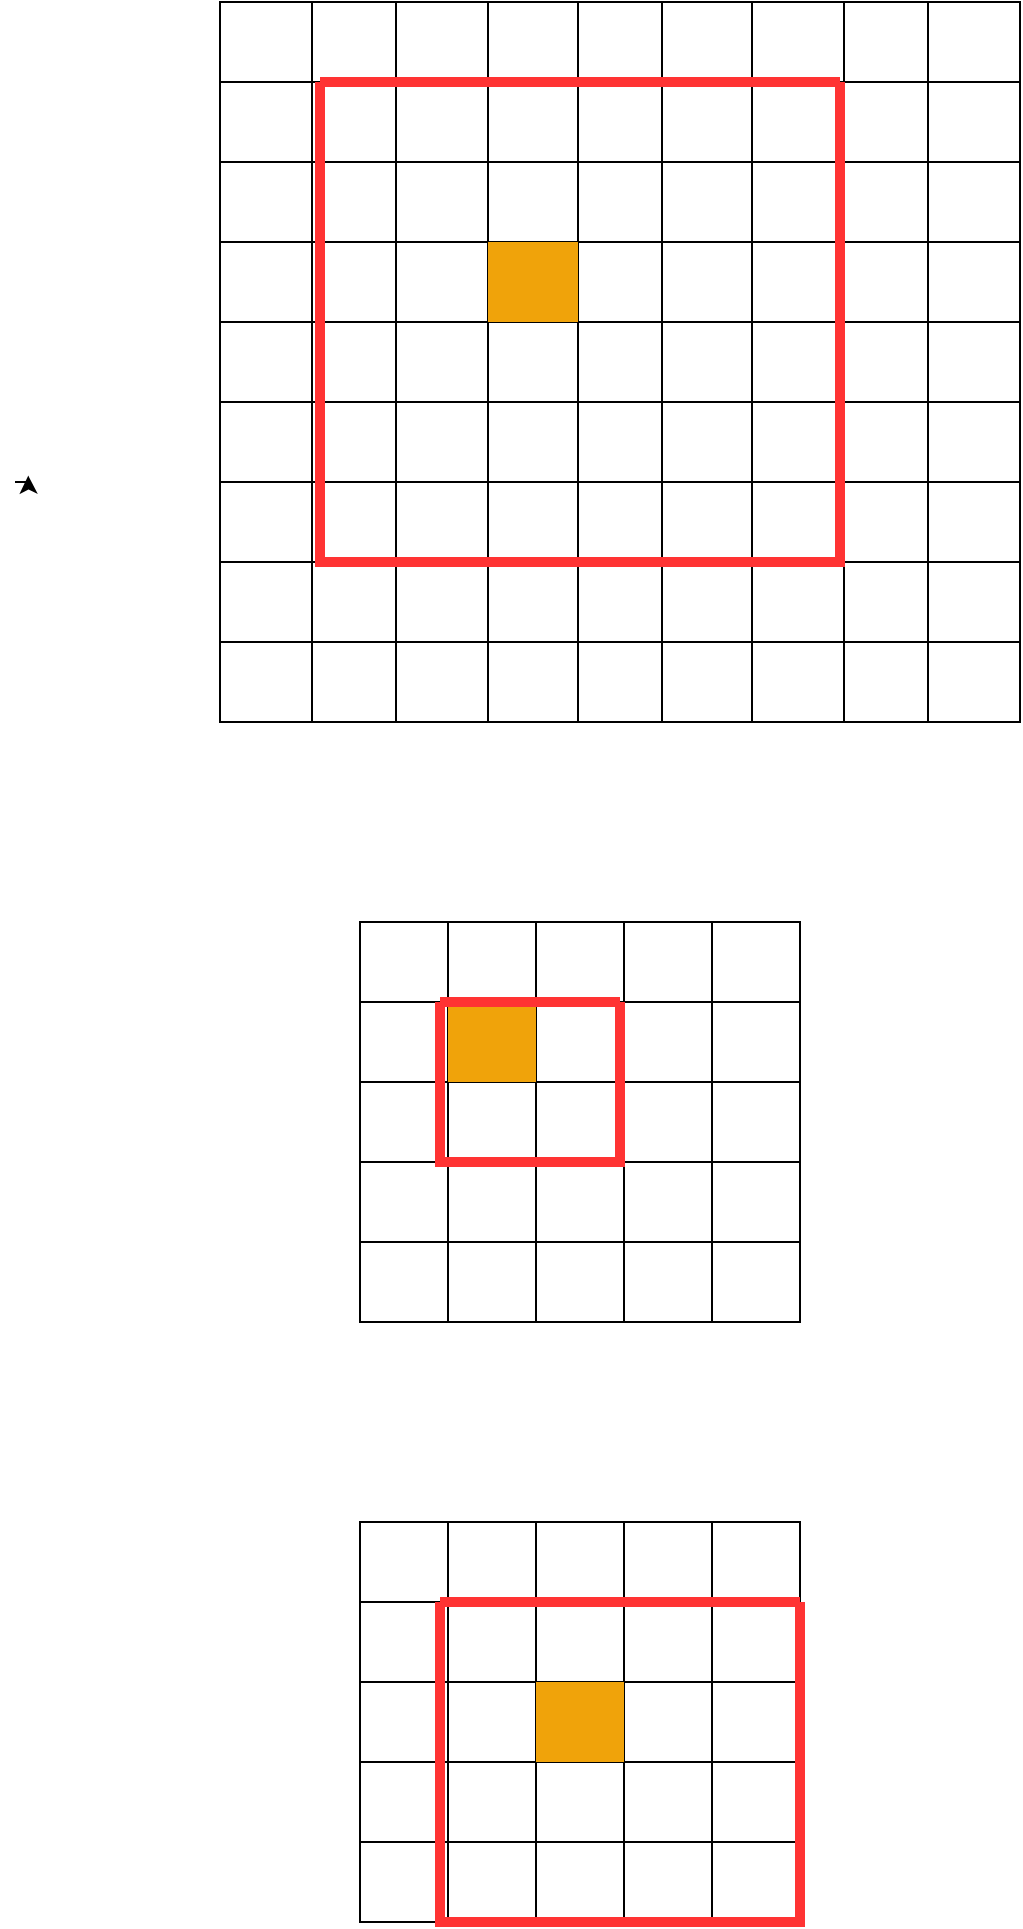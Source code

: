 <mxfile version="14.8.5" type="github">
  <diagram id="qVj__1jxc_U7gUrbAWG0" name="第 1 页">
    <mxGraphModel dx="2062" dy="1160" grid="1" gridSize="10" guides="1" tooltips="1" connect="1" arrows="1" fold="1" page="1" pageScale="1" pageWidth="827" pageHeight="1169" math="0" shadow="0">
      <root>
        <mxCell id="0" />
        <mxCell id="1" parent="0" />
        <mxCell id="ZMaBbFyFWC1W5k3W71gB-207" style="edgeStyle=orthogonalEdgeStyle;rounded=0;orthogonalLoop=1;jettySize=auto;html=1;exitX=0.75;exitY=0;exitDx=0;exitDy=0;entryX=0.883;entryY=-0.08;entryDx=0;entryDy=0;entryPerimeter=0;" edge="1" parent="1">
          <mxGeometry relative="1" as="geometry">
            <mxPoint x="87.5" y="300" as="sourcePoint" />
            <mxPoint x="94.15" y="296.8" as="targetPoint" />
          </mxGeometry>
        </mxCell>
        <mxCell id="ZMaBbFyFWC1W5k3W71gB-268" value="" style="shape=table;startSize=0;container=1;collapsible=0;childLayout=tableLayout;" vertex="1" parent="1">
          <mxGeometry x="260" y="520" width="220" height="200" as="geometry" />
        </mxCell>
        <mxCell id="ZMaBbFyFWC1W5k3W71gB-269" value="" style="shape=partialRectangle;collapsible=0;dropTarget=0;pointerEvents=0;fillColor=none;top=0;left=0;bottom=0;right=0;points=[[0,0.5],[1,0.5]];portConstraint=eastwest;" vertex="1" parent="ZMaBbFyFWC1W5k3W71gB-268">
          <mxGeometry width="220" height="40" as="geometry" />
        </mxCell>
        <mxCell id="ZMaBbFyFWC1W5k3W71gB-270" value="" style="shape=partialRectangle;html=1;whiteSpace=wrap;connectable=0;overflow=hidden;fillColor=none;top=0;left=0;bottom=0;right=0;" vertex="1" parent="ZMaBbFyFWC1W5k3W71gB-269">
          <mxGeometry width="44" height="40" as="geometry" />
        </mxCell>
        <mxCell id="ZMaBbFyFWC1W5k3W71gB-271" value="" style="shape=partialRectangle;html=1;whiteSpace=wrap;connectable=0;overflow=hidden;fillColor=none;top=0;left=0;bottom=0;right=0;" vertex="1" parent="ZMaBbFyFWC1W5k3W71gB-269">
          <mxGeometry x="44" width="44" height="40" as="geometry" />
        </mxCell>
        <mxCell id="ZMaBbFyFWC1W5k3W71gB-272" value="" style="shape=partialRectangle;html=1;whiteSpace=wrap;connectable=0;overflow=hidden;fillColor=none;top=0;left=0;bottom=0;right=0;" vertex="1" parent="ZMaBbFyFWC1W5k3W71gB-269">
          <mxGeometry x="88" width="44" height="40" as="geometry" />
        </mxCell>
        <mxCell id="ZMaBbFyFWC1W5k3W71gB-273" value="" style="shape=partialRectangle;html=1;whiteSpace=wrap;connectable=0;overflow=hidden;fillColor=none;top=0;left=0;bottom=0;right=0;" vertex="1" parent="ZMaBbFyFWC1W5k3W71gB-269">
          <mxGeometry x="132" width="44" height="40" as="geometry" />
        </mxCell>
        <mxCell id="ZMaBbFyFWC1W5k3W71gB-274" value="" style="shape=partialRectangle;html=1;whiteSpace=wrap;connectable=0;overflow=hidden;fillColor=none;top=0;left=0;bottom=0;right=0;" vertex="1" parent="ZMaBbFyFWC1W5k3W71gB-269">
          <mxGeometry x="176" width="44" height="40" as="geometry" />
        </mxCell>
        <mxCell id="ZMaBbFyFWC1W5k3W71gB-275" value="" style="shape=partialRectangle;collapsible=0;dropTarget=0;pointerEvents=0;fillColor=none;top=0;left=0;bottom=0;right=0;points=[[0,0.5],[1,0.5]];portConstraint=eastwest;" vertex="1" parent="ZMaBbFyFWC1W5k3W71gB-268">
          <mxGeometry y="40" width="220" height="40" as="geometry" />
        </mxCell>
        <mxCell id="ZMaBbFyFWC1W5k3W71gB-276" value="" style="shape=partialRectangle;html=1;whiteSpace=wrap;connectable=0;overflow=hidden;fillColor=none;top=0;left=0;bottom=0;right=0;" vertex="1" parent="ZMaBbFyFWC1W5k3W71gB-275">
          <mxGeometry width="44" height="40" as="geometry" />
        </mxCell>
        <mxCell id="ZMaBbFyFWC1W5k3W71gB-277" value="" style="shape=partialRectangle;html=1;whiteSpace=wrap;connectable=0;overflow=hidden;fillColor=#f0a30a;top=0;left=0;bottom=0;right=0;strokeColor=#BD7000;fontColor=#000000;" vertex="1" parent="ZMaBbFyFWC1W5k3W71gB-275">
          <mxGeometry x="44" width="44" height="40" as="geometry" />
        </mxCell>
        <mxCell id="ZMaBbFyFWC1W5k3W71gB-278" value="" style="shape=partialRectangle;html=1;whiteSpace=wrap;connectable=0;overflow=hidden;fillColor=none;top=0;left=0;bottom=0;right=0;" vertex="1" parent="ZMaBbFyFWC1W5k3W71gB-275">
          <mxGeometry x="88" width="44" height="40" as="geometry" />
        </mxCell>
        <mxCell id="ZMaBbFyFWC1W5k3W71gB-279" value="" style="shape=partialRectangle;html=1;whiteSpace=wrap;connectable=0;overflow=hidden;fillColor=none;top=0;left=0;bottom=0;right=0;" vertex="1" parent="ZMaBbFyFWC1W5k3W71gB-275">
          <mxGeometry x="132" width="44" height="40" as="geometry" />
        </mxCell>
        <mxCell id="ZMaBbFyFWC1W5k3W71gB-280" value="" style="shape=partialRectangle;html=1;whiteSpace=wrap;connectable=0;overflow=hidden;fillColor=none;top=0;left=0;bottom=0;right=0;" vertex="1" parent="ZMaBbFyFWC1W5k3W71gB-275">
          <mxGeometry x="176" width="44" height="40" as="geometry" />
        </mxCell>
        <mxCell id="ZMaBbFyFWC1W5k3W71gB-281" value="" style="shape=partialRectangle;collapsible=0;dropTarget=0;pointerEvents=0;fillColor=none;top=0;left=0;bottom=0;right=0;points=[[0,0.5],[1,0.5]];portConstraint=eastwest;" vertex="1" parent="ZMaBbFyFWC1W5k3W71gB-268">
          <mxGeometry y="80" width="220" height="40" as="geometry" />
        </mxCell>
        <mxCell id="ZMaBbFyFWC1W5k3W71gB-282" value="" style="shape=partialRectangle;html=1;whiteSpace=wrap;connectable=0;overflow=hidden;fillColor=none;top=0;left=0;bottom=0;right=0;" vertex="1" parent="ZMaBbFyFWC1W5k3W71gB-281">
          <mxGeometry width="44" height="40" as="geometry" />
        </mxCell>
        <mxCell id="ZMaBbFyFWC1W5k3W71gB-283" value="" style="shape=partialRectangle;html=1;whiteSpace=wrap;connectable=0;overflow=hidden;fillColor=none;top=0;left=0;bottom=0;right=0;" vertex="1" parent="ZMaBbFyFWC1W5k3W71gB-281">
          <mxGeometry x="44" width="44" height="40" as="geometry" />
        </mxCell>
        <mxCell id="ZMaBbFyFWC1W5k3W71gB-284" value="" style="shape=partialRectangle;html=1;whiteSpace=wrap;connectable=0;overflow=hidden;fillColor=none;top=0;left=0;bottom=0;right=0;" vertex="1" parent="ZMaBbFyFWC1W5k3W71gB-281">
          <mxGeometry x="88" width="44" height="40" as="geometry" />
        </mxCell>
        <mxCell id="ZMaBbFyFWC1W5k3W71gB-285" value="" style="shape=partialRectangle;html=1;whiteSpace=wrap;connectable=0;overflow=hidden;fillColor=none;top=0;left=0;bottom=0;right=0;" vertex="1" parent="ZMaBbFyFWC1W5k3W71gB-281">
          <mxGeometry x="132" width="44" height="40" as="geometry" />
        </mxCell>
        <mxCell id="ZMaBbFyFWC1W5k3W71gB-286" value="" style="shape=partialRectangle;html=1;whiteSpace=wrap;connectable=0;overflow=hidden;fillColor=none;top=0;left=0;bottom=0;right=0;" vertex="1" parent="ZMaBbFyFWC1W5k3W71gB-281">
          <mxGeometry x="176" width="44" height="40" as="geometry" />
        </mxCell>
        <mxCell id="ZMaBbFyFWC1W5k3W71gB-287" value="" style="shape=partialRectangle;collapsible=0;dropTarget=0;pointerEvents=0;fillColor=none;top=0;left=0;bottom=0;right=0;points=[[0,0.5],[1,0.5]];portConstraint=eastwest;" vertex="1" parent="ZMaBbFyFWC1W5k3W71gB-268">
          <mxGeometry y="120" width="220" height="40" as="geometry" />
        </mxCell>
        <mxCell id="ZMaBbFyFWC1W5k3W71gB-288" value="" style="shape=partialRectangle;html=1;whiteSpace=wrap;connectable=0;overflow=hidden;fillColor=none;top=0;left=0;bottom=0;right=0;" vertex="1" parent="ZMaBbFyFWC1W5k3W71gB-287">
          <mxGeometry width="44" height="40" as="geometry" />
        </mxCell>
        <mxCell id="ZMaBbFyFWC1W5k3W71gB-289" value="" style="shape=partialRectangle;html=1;whiteSpace=wrap;connectable=0;overflow=hidden;fillColor=none;top=0;left=0;bottom=0;right=0;" vertex="1" parent="ZMaBbFyFWC1W5k3W71gB-287">
          <mxGeometry x="44" width="44" height="40" as="geometry" />
        </mxCell>
        <mxCell id="ZMaBbFyFWC1W5k3W71gB-290" value="" style="shape=partialRectangle;html=1;whiteSpace=wrap;connectable=0;overflow=hidden;fillColor=none;top=0;left=0;bottom=0;right=0;" vertex="1" parent="ZMaBbFyFWC1W5k3W71gB-287">
          <mxGeometry x="88" width="44" height="40" as="geometry" />
        </mxCell>
        <mxCell id="ZMaBbFyFWC1W5k3W71gB-291" value="" style="shape=partialRectangle;html=1;whiteSpace=wrap;connectable=0;overflow=hidden;fillColor=none;top=0;left=0;bottom=0;right=0;" vertex="1" parent="ZMaBbFyFWC1W5k3W71gB-287">
          <mxGeometry x="132" width="44" height="40" as="geometry" />
        </mxCell>
        <mxCell id="ZMaBbFyFWC1W5k3W71gB-292" value="" style="shape=partialRectangle;html=1;whiteSpace=wrap;connectable=0;overflow=hidden;fillColor=none;top=0;left=0;bottom=0;right=0;" vertex="1" parent="ZMaBbFyFWC1W5k3W71gB-287">
          <mxGeometry x="176" width="44" height="40" as="geometry" />
        </mxCell>
        <mxCell id="ZMaBbFyFWC1W5k3W71gB-293" value="" style="shape=partialRectangle;collapsible=0;dropTarget=0;pointerEvents=0;fillColor=none;top=0;left=0;bottom=0;right=0;points=[[0,0.5],[1,0.5]];portConstraint=eastwest;" vertex="1" parent="ZMaBbFyFWC1W5k3W71gB-268">
          <mxGeometry y="160" width="220" height="40" as="geometry" />
        </mxCell>
        <mxCell id="ZMaBbFyFWC1W5k3W71gB-294" value="" style="shape=partialRectangle;html=1;whiteSpace=wrap;connectable=0;overflow=hidden;fillColor=none;top=0;left=0;bottom=0;right=0;" vertex="1" parent="ZMaBbFyFWC1W5k3W71gB-293">
          <mxGeometry width="44" height="40" as="geometry" />
        </mxCell>
        <mxCell id="ZMaBbFyFWC1W5k3W71gB-295" value="" style="shape=partialRectangle;html=1;whiteSpace=wrap;connectable=0;overflow=hidden;fillColor=none;top=0;left=0;bottom=0;right=0;" vertex="1" parent="ZMaBbFyFWC1W5k3W71gB-293">
          <mxGeometry x="44" width="44" height="40" as="geometry" />
        </mxCell>
        <mxCell id="ZMaBbFyFWC1W5k3W71gB-296" value="" style="shape=partialRectangle;html=1;whiteSpace=wrap;connectable=0;overflow=hidden;fillColor=none;top=0;left=0;bottom=0;right=0;" vertex="1" parent="ZMaBbFyFWC1W5k3W71gB-293">
          <mxGeometry x="88" width="44" height="40" as="geometry" />
        </mxCell>
        <mxCell id="ZMaBbFyFWC1W5k3W71gB-297" value="" style="shape=partialRectangle;html=1;whiteSpace=wrap;connectable=0;overflow=hidden;fillColor=none;top=0;left=0;bottom=0;right=0;" vertex="1" parent="ZMaBbFyFWC1W5k3W71gB-293">
          <mxGeometry x="132" width="44" height="40" as="geometry" />
        </mxCell>
        <mxCell id="ZMaBbFyFWC1W5k3W71gB-298" value="" style="shape=partialRectangle;html=1;whiteSpace=wrap;connectable=0;overflow=hidden;fillColor=none;top=0;left=0;bottom=0;right=0;" vertex="1" parent="ZMaBbFyFWC1W5k3W71gB-293">
          <mxGeometry x="176" width="44" height="40" as="geometry" />
        </mxCell>
        <mxCell id="ZMaBbFyFWC1W5k3W71gB-299" value="" style="swimlane;startSize=0;strokeWidth=5;fillColor=#FF3333;strokeColor=#FF3333;" vertex="1" parent="1">
          <mxGeometry x="300" y="560" width="90" height="80" as="geometry" />
        </mxCell>
        <mxCell id="ZMaBbFyFWC1W5k3W71gB-300" value="" style="shape=table;startSize=0;container=1;collapsible=0;childLayout=tableLayout;" vertex="1" parent="1">
          <mxGeometry x="260" y="820" width="220" height="200" as="geometry" />
        </mxCell>
        <mxCell id="ZMaBbFyFWC1W5k3W71gB-301" value="" style="shape=partialRectangle;collapsible=0;dropTarget=0;pointerEvents=0;fillColor=none;top=0;left=0;bottom=0;right=0;points=[[0,0.5],[1,0.5]];portConstraint=eastwest;" vertex="1" parent="ZMaBbFyFWC1W5k3W71gB-300">
          <mxGeometry width="220" height="40" as="geometry" />
        </mxCell>
        <mxCell id="ZMaBbFyFWC1W5k3W71gB-302" value="" style="shape=partialRectangle;html=1;whiteSpace=wrap;connectable=0;overflow=hidden;fillColor=none;top=0;left=0;bottom=0;right=0;" vertex="1" parent="ZMaBbFyFWC1W5k3W71gB-301">
          <mxGeometry width="44" height="40" as="geometry" />
        </mxCell>
        <mxCell id="ZMaBbFyFWC1W5k3W71gB-303" value="" style="shape=partialRectangle;html=1;whiteSpace=wrap;connectable=0;overflow=hidden;fillColor=none;top=0;left=0;bottom=0;right=0;" vertex="1" parent="ZMaBbFyFWC1W5k3W71gB-301">
          <mxGeometry x="44" width="44" height="40" as="geometry" />
        </mxCell>
        <mxCell id="ZMaBbFyFWC1W5k3W71gB-304" value="" style="shape=partialRectangle;html=1;whiteSpace=wrap;connectable=0;overflow=hidden;fillColor=none;top=0;left=0;bottom=0;right=0;" vertex="1" parent="ZMaBbFyFWC1W5k3W71gB-301">
          <mxGeometry x="88" width="44" height="40" as="geometry" />
        </mxCell>
        <mxCell id="ZMaBbFyFWC1W5k3W71gB-305" value="" style="shape=partialRectangle;html=1;whiteSpace=wrap;connectable=0;overflow=hidden;fillColor=none;top=0;left=0;bottom=0;right=0;" vertex="1" parent="ZMaBbFyFWC1W5k3W71gB-301">
          <mxGeometry x="132" width="44" height="40" as="geometry" />
        </mxCell>
        <mxCell id="ZMaBbFyFWC1W5k3W71gB-306" value="" style="shape=partialRectangle;html=1;whiteSpace=wrap;connectable=0;overflow=hidden;fillColor=none;top=0;left=0;bottom=0;right=0;" vertex="1" parent="ZMaBbFyFWC1W5k3W71gB-301">
          <mxGeometry x="176" width="44" height="40" as="geometry" />
        </mxCell>
        <mxCell id="ZMaBbFyFWC1W5k3W71gB-307" value="" style="shape=partialRectangle;collapsible=0;dropTarget=0;pointerEvents=0;fillColor=none;top=0;left=0;bottom=0;right=0;points=[[0,0.5],[1,0.5]];portConstraint=eastwest;" vertex="1" parent="ZMaBbFyFWC1W5k3W71gB-300">
          <mxGeometry y="40" width="220" height="40" as="geometry" />
        </mxCell>
        <mxCell id="ZMaBbFyFWC1W5k3W71gB-308" value="" style="shape=partialRectangle;html=1;whiteSpace=wrap;connectable=0;overflow=hidden;fillColor=none;top=0;left=0;bottom=0;right=0;" vertex="1" parent="ZMaBbFyFWC1W5k3W71gB-307">
          <mxGeometry width="44" height="40" as="geometry" />
        </mxCell>
        <mxCell id="ZMaBbFyFWC1W5k3W71gB-309" value="" style="shape=partialRectangle;html=1;whiteSpace=wrap;connectable=0;overflow=hidden;fillColor=none;top=0;left=0;bottom=0;right=0;" vertex="1" parent="ZMaBbFyFWC1W5k3W71gB-307">
          <mxGeometry x="44" width="44" height="40" as="geometry" />
        </mxCell>
        <mxCell id="ZMaBbFyFWC1W5k3W71gB-310" value="" style="shape=partialRectangle;html=1;whiteSpace=wrap;connectable=0;overflow=hidden;fillColor=none;top=0;left=0;bottom=0;right=0;" vertex="1" parent="ZMaBbFyFWC1W5k3W71gB-307">
          <mxGeometry x="88" width="44" height="40" as="geometry" />
        </mxCell>
        <mxCell id="ZMaBbFyFWC1W5k3W71gB-311" value="" style="shape=partialRectangle;html=1;whiteSpace=wrap;connectable=0;overflow=hidden;fillColor=none;top=0;left=0;bottom=0;right=0;" vertex="1" parent="ZMaBbFyFWC1W5k3W71gB-307">
          <mxGeometry x="132" width="44" height="40" as="geometry" />
        </mxCell>
        <mxCell id="ZMaBbFyFWC1W5k3W71gB-312" value="" style="shape=partialRectangle;html=1;whiteSpace=wrap;connectable=0;overflow=hidden;fillColor=none;top=0;left=0;bottom=0;right=0;" vertex="1" parent="ZMaBbFyFWC1W5k3W71gB-307">
          <mxGeometry x="176" width="44" height="40" as="geometry" />
        </mxCell>
        <mxCell id="ZMaBbFyFWC1W5k3W71gB-313" value="" style="shape=partialRectangle;collapsible=0;dropTarget=0;pointerEvents=0;fillColor=none;top=0;left=0;bottom=0;right=0;points=[[0,0.5],[1,0.5]];portConstraint=eastwest;" vertex="1" parent="ZMaBbFyFWC1W5k3W71gB-300">
          <mxGeometry y="80" width="220" height="40" as="geometry" />
        </mxCell>
        <mxCell id="ZMaBbFyFWC1W5k3W71gB-314" value="" style="shape=partialRectangle;html=1;whiteSpace=wrap;connectable=0;overflow=hidden;fillColor=none;top=0;left=0;bottom=0;right=0;" vertex="1" parent="ZMaBbFyFWC1W5k3W71gB-313">
          <mxGeometry width="44" height="40" as="geometry" />
        </mxCell>
        <mxCell id="ZMaBbFyFWC1W5k3W71gB-315" value="" style="shape=partialRectangle;html=1;whiteSpace=wrap;connectable=0;overflow=hidden;fillColor=none;top=0;left=0;bottom=0;right=0;" vertex="1" parent="ZMaBbFyFWC1W5k3W71gB-313">
          <mxGeometry x="44" width="44" height="40" as="geometry" />
        </mxCell>
        <mxCell id="ZMaBbFyFWC1W5k3W71gB-316" value="" style="shape=partialRectangle;html=1;whiteSpace=wrap;connectable=0;overflow=hidden;fillColor=#f0a30a;top=0;left=0;bottom=0;right=0;strokeColor=#BD7000;fontColor=#000000;" vertex="1" parent="ZMaBbFyFWC1W5k3W71gB-313">
          <mxGeometry x="88" width="44" height="40" as="geometry" />
        </mxCell>
        <mxCell id="ZMaBbFyFWC1W5k3W71gB-317" value="" style="shape=partialRectangle;html=1;whiteSpace=wrap;connectable=0;overflow=hidden;fillColor=none;top=0;left=0;bottom=0;right=0;" vertex="1" parent="ZMaBbFyFWC1W5k3W71gB-313">
          <mxGeometry x="132" width="44" height="40" as="geometry" />
        </mxCell>
        <mxCell id="ZMaBbFyFWC1W5k3W71gB-318" value="" style="shape=partialRectangle;html=1;whiteSpace=wrap;connectable=0;overflow=hidden;fillColor=none;top=0;left=0;bottom=0;right=0;" vertex="1" parent="ZMaBbFyFWC1W5k3W71gB-313">
          <mxGeometry x="176" width="44" height="40" as="geometry" />
        </mxCell>
        <mxCell id="ZMaBbFyFWC1W5k3W71gB-319" value="" style="shape=partialRectangle;collapsible=0;dropTarget=0;pointerEvents=0;fillColor=none;top=0;left=0;bottom=0;right=0;points=[[0,0.5],[1,0.5]];portConstraint=eastwest;" vertex="1" parent="ZMaBbFyFWC1W5k3W71gB-300">
          <mxGeometry y="120" width="220" height="40" as="geometry" />
        </mxCell>
        <mxCell id="ZMaBbFyFWC1W5k3W71gB-320" value="" style="shape=partialRectangle;html=1;whiteSpace=wrap;connectable=0;overflow=hidden;fillColor=none;top=0;left=0;bottom=0;right=0;" vertex="1" parent="ZMaBbFyFWC1W5k3W71gB-319">
          <mxGeometry width="44" height="40" as="geometry" />
        </mxCell>
        <mxCell id="ZMaBbFyFWC1W5k3W71gB-321" value="" style="shape=partialRectangle;html=1;whiteSpace=wrap;connectable=0;overflow=hidden;fillColor=none;top=0;left=0;bottom=0;right=0;" vertex="1" parent="ZMaBbFyFWC1W5k3W71gB-319">
          <mxGeometry x="44" width="44" height="40" as="geometry" />
        </mxCell>
        <mxCell id="ZMaBbFyFWC1W5k3W71gB-322" value="" style="shape=partialRectangle;html=1;whiteSpace=wrap;connectable=0;overflow=hidden;fillColor=none;top=0;left=0;bottom=0;right=0;" vertex="1" parent="ZMaBbFyFWC1W5k3W71gB-319">
          <mxGeometry x="88" width="44" height="40" as="geometry" />
        </mxCell>
        <mxCell id="ZMaBbFyFWC1W5k3W71gB-323" value="" style="shape=partialRectangle;html=1;whiteSpace=wrap;connectable=0;overflow=hidden;fillColor=none;top=0;left=0;bottom=0;right=0;" vertex="1" parent="ZMaBbFyFWC1W5k3W71gB-319">
          <mxGeometry x="132" width="44" height="40" as="geometry" />
        </mxCell>
        <mxCell id="ZMaBbFyFWC1W5k3W71gB-324" value="" style="shape=partialRectangle;html=1;whiteSpace=wrap;connectable=0;overflow=hidden;fillColor=none;top=0;left=0;bottom=0;right=0;" vertex="1" parent="ZMaBbFyFWC1W5k3W71gB-319">
          <mxGeometry x="176" width="44" height="40" as="geometry" />
        </mxCell>
        <mxCell id="ZMaBbFyFWC1W5k3W71gB-325" value="" style="shape=partialRectangle;collapsible=0;dropTarget=0;pointerEvents=0;fillColor=none;top=0;left=0;bottom=0;right=0;points=[[0,0.5],[1,0.5]];portConstraint=eastwest;" vertex="1" parent="ZMaBbFyFWC1W5k3W71gB-300">
          <mxGeometry y="160" width="220" height="40" as="geometry" />
        </mxCell>
        <mxCell id="ZMaBbFyFWC1W5k3W71gB-326" value="" style="shape=partialRectangle;html=1;whiteSpace=wrap;connectable=0;overflow=hidden;fillColor=none;top=0;left=0;bottom=0;right=0;" vertex="1" parent="ZMaBbFyFWC1W5k3W71gB-325">
          <mxGeometry width="44" height="40" as="geometry" />
        </mxCell>
        <mxCell id="ZMaBbFyFWC1W5k3W71gB-327" value="" style="shape=partialRectangle;html=1;whiteSpace=wrap;connectable=0;overflow=hidden;fillColor=none;top=0;left=0;bottom=0;right=0;" vertex="1" parent="ZMaBbFyFWC1W5k3W71gB-325">
          <mxGeometry x="44" width="44" height="40" as="geometry" />
        </mxCell>
        <mxCell id="ZMaBbFyFWC1W5k3W71gB-328" value="" style="shape=partialRectangle;html=1;whiteSpace=wrap;connectable=0;overflow=hidden;fillColor=none;top=0;left=0;bottom=0;right=0;" vertex="1" parent="ZMaBbFyFWC1W5k3W71gB-325">
          <mxGeometry x="88" width="44" height="40" as="geometry" />
        </mxCell>
        <mxCell id="ZMaBbFyFWC1W5k3W71gB-329" value="" style="shape=partialRectangle;html=1;whiteSpace=wrap;connectable=0;overflow=hidden;fillColor=none;top=0;left=0;bottom=0;right=0;" vertex="1" parent="ZMaBbFyFWC1W5k3W71gB-325">
          <mxGeometry x="132" width="44" height="40" as="geometry" />
        </mxCell>
        <mxCell id="ZMaBbFyFWC1W5k3W71gB-330" value="" style="shape=partialRectangle;html=1;whiteSpace=wrap;connectable=0;overflow=hidden;fillColor=none;top=0;left=0;bottom=0;right=0;" vertex="1" parent="ZMaBbFyFWC1W5k3W71gB-325">
          <mxGeometry x="176" width="44" height="40" as="geometry" />
        </mxCell>
        <mxCell id="ZMaBbFyFWC1W5k3W71gB-331" value="" style="swimlane;startSize=0;strokeColor=#FF3333;strokeWidth=5;fillColor=#FF3333;" vertex="1" parent="1">
          <mxGeometry x="300" y="860" width="180" height="160" as="geometry" />
        </mxCell>
        <mxCell id="ZMaBbFyFWC1W5k3W71gB-332" value="" style="shape=table;startSize=0;container=1;collapsible=0;childLayout=tableLayout;" vertex="1" parent="1">
          <mxGeometry x="190" y="60" width="400" height="360" as="geometry" />
        </mxCell>
        <mxCell id="ZMaBbFyFWC1W5k3W71gB-333" value="" style="shape=partialRectangle;collapsible=0;dropTarget=0;pointerEvents=0;fillColor=none;top=0;left=0;bottom=0;right=0;points=[[0,0.5],[1,0.5]];portConstraint=eastwest;" vertex="1" parent="ZMaBbFyFWC1W5k3W71gB-332">
          <mxGeometry width="400" height="40" as="geometry" />
        </mxCell>
        <mxCell id="ZMaBbFyFWC1W5k3W71gB-334" value="" style="shape=partialRectangle;html=1;whiteSpace=wrap;connectable=0;overflow=hidden;fillColor=none;top=0;left=0;bottom=0;right=0;" vertex="1" parent="ZMaBbFyFWC1W5k3W71gB-333">
          <mxGeometry width="46" height="40" as="geometry" />
        </mxCell>
        <mxCell id="ZMaBbFyFWC1W5k3W71gB-335" value="" style="shape=partialRectangle;html=1;whiteSpace=wrap;connectable=0;overflow=hidden;fillColor=none;top=0;left=0;bottom=0;right=0;" vertex="1" parent="ZMaBbFyFWC1W5k3W71gB-333">
          <mxGeometry x="46" width="42" height="40" as="geometry" />
        </mxCell>
        <mxCell id="ZMaBbFyFWC1W5k3W71gB-336" value="" style="shape=partialRectangle;html=1;whiteSpace=wrap;connectable=0;overflow=hidden;fillColor=none;top=0;left=0;bottom=0;right=0;" vertex="1" parent="ZMaBbFyFWC1W5k3W71gB-333">
          <mxGeometry x="88" width="46" height="40" as="geometry" />
        </mxCell>
        <mxCell id="ZMaBbFyFWC1W5k3W71gB-337" value="" style="shape=partialRectangle;html=1;whiteSpace=wrap;connectable=0;overflow=hidden;fillColor=none;top=0;left=0;bottom=0;right=0;" vertex="1" parent="ZMaBbFyFWC1W5k3W71gB-333">
          <mxGeometry x="134" width="45" height="40" as="geometry" />
        </mxCell>
        <mxCell id="ZMaBbFyFWC1W5k3W71gB-338" value="" style="shape=partialRectangle;html=1;whiteSpace=wrap;connectable=0;overflow=hidden;fillColor=none;top=0;left=0;bottom=0;right=0;" vertex="1" parent="ZMaBbFyFWC1W5k3W71gB-333">
          <mxGeometry x="179" width="42" height="40" as="geometry" />
        </mxCell>
        <mxCell id="ZMaBbFyFWC1W5k3W71gB-339" value="" style="shape=partialRectangle;html=1;whiteSpace=wrap;connectable=0;overflow=hidden;fillColor=none;top=0;left=0;bottom=0;right=0;" vertex="1" parent="ZMaBbFyFWC1W5k3W71gB-333">
          <mxGeometry x="221" width="45" height="40" as="geometry" />
        </mxCell>
        <mxCell id="ZMaBbFyFWC1W5k3W71gB-340" value="" style="shape=partialRectangle;html=1;whiteSpace=wrap;connectable=0;overflow=hidden;fillColor=none;top=0;left=0;bottom=0;right=0;" vertex="1" parent="ZMaBbFyFWC1W5k3W71gB-333">
          <mxGeometry x="266" width="46" height="40" as="geometry" />
        </mxCell>
        <mxCell id="ZMaBbFyFWC1W5k3W71gB-341" value="" style="shape=partialRectangle;html=1;whiteSpace=wrap;connectable=0;overflow=hidden;fillColor=none;top=0;left=0;bottom=0;right=0;" vertex="1" parent="ZMaBbFyFWC1W5k3W71gB-333">
          <mxGeometry x="312" width="42" height="40" as="geometry" />
        </mxCell>
        <mxCell id="ZMaBbFyFWC1W5k3W71gB-342" value="" style="shape=partialRectangle;html=1;whiteSpace=wrap;connectable=0;overflow=hidden;fillColor=none;top=0;left=0;bottom=0;right=0;" vertex="1" parent="ZMaBbFyFWC1W5k3W71gB-333">
          <mxGeometry x="354" width="46" height="40" as="geometry" />
        </mxCell>
        <mxCell id="ZMaBbFyFWC1W5k3W71gB-343" value="" style="shape=partialRectangle;collapsible=0;dropTarget=0;pointerEvents=0;fillColor=none;top=0;left=0;bottom=0;right=0;points=[[0,0.5],[1,0.5]];portConstraint=eastwest;" vertex="1" parent="ZMaBbFyFWC1W5k3W71gB-332">
          <mxGeometry y="40" width="400" height="40" as="geometry" />
        </mxCell>
        <mxCell id="ZMaBbFyFWC1W5k3W71gB-344" value="" style="shape=partialRectangle;html=1;whiteSpace=wrap;connectable=0;overflow=hidden;fillColor=none;top=0;left=0;bottom=0;right=0;" vertex="1" parent="ZMaBbFyFWC1W5k3W71gB-343">
          <mxGeometry width="46" height="40" as="geometry" />
        </mxCell>
        <mxCell id="ZMaBbFyFWC1W5k3W71gB-345" value="" style="shape=partialRectangle;html=1;whiteSpace=wrap;connectable=0;overflow=hidden;fillColor=none;top=0;left=0;bottom=0;right=0;" vertex="1" parent="ZMaBbFyFWC1W5k3W71gB-343">
          <mxGeometry x="46" width="42" height="40" as="geometry" />
        </mxCell>
        <mxCell id="ZMaBbFyFWC1W5k3W71gB-346" value="" style="shape=partialRectangle;html=1;whiteSpace=wrap;connectable=0;overflow=hidden;fillColor=none;top=0;left=0;bottom=0;right=0;" vertex="1" parent="ZMaBbFyFWC1W5k3W71gB-343">
          <mxGeometry x="88" width="46" height="40" as="geometry" />
        </mxCell>
        <mxCell id="ZMaBbFyFWC1W5k3W71gB-347" value="" style="shape=partialRectangle;html=1;whiteSpace=wrap;connectable=0;overflow=hidden;fillColor=none;top=0;left=0;bottom=0;right=0;" vertex="1" parent="ZMaBbFyFWC1W5k3W71gB-343">
          <mxGeometry x="134" width="45" height="40" as="geometry" />
        </mxCell>
        <mxCell id="ZMaBbFyFWC1W5k3W71gB-348" value="" style="shape=partialRectangle;html=1;whiteSpace=wrap;connectable=0;overflow=hidden;fillColor=none;top=0;left=0;bottom=0;right=0;" vertex="1" parent="ZMaBbFyFWC1W5k3W71gB-343">
          <mxGeometry x="179" width="42" height="40" as="geometry" />
        </mxCell>
        <mxCell id="ZMaBbFyFWC1W5k3W71gB-349" value="" style="shape=partialRectangle;html=1;whiteSpace=wrap;connectable=0;overflow=hidden;fillColor=none;top=0;left=0;bottom=0;right=0;" vertex="1" parent="ZMaBbFyFWC1W5k3W71gB-343">
          <mxGeometry x="221" width="45" height="40" as="geometry" />
        </mxCell>
        <mxCell id="ZMaBbFyFWC1W5k3W71gB-350" value="" style="shape=partialRectangle;html=1;whiteSpace=wrap;connectable=0;overflow=hidden;fillColor=none;top=0;left=0;bottom=0;right=0;" vertex="1" parent="ZMaBbFyFWC1W5k3W71gB-343">
          <mxGeometry x="266" width="46" height="40" as="geometry" />
        </mxCell>
        <mxCell id="ZMaBbFyFWC1W5k3W71gB-351" value="" style="shape=partialRectangle;html=1;whiteSpace=wrap;connectable=0;overflow=hidden;fillColor=none;top=0;left=0;bottom=0;right=0;" vertex="1" parent="ZMaBbFyFWC1W5k3W71gB-343">
          <mxGeometry x="312" width="42" height="40" as="geometry" />
        </mxCell>
        <mxCell id="ZMaBbFyFWC1W5k3W71gB-352" value="" style="shape=partialRectangle;html=1;whiteSpace=wrap;connectable=0;overflow=hidden;fillColor=none;top=0;left=0;bottom=0;right=0;" vertex="1" parent="ZMaBbFyFWC1W5k3W71gB-343">
          <mxGeometry x="354" width="46" height="40" as="geometry" />
        </mxCell>
        <mxCell id="ZMaBbFyFWC1W5k3W71gB-353" value="" style="shape=partialRectangle;collapsible=0;dropTarget=0;pointerEvents=0;fillColor=none;top=0;left=0;bottom=0;right=0;points=[[0,0.5],[1,0.5]];portConstraint=eastwest;" vertex="1" parent="ZMaBbFyFWC1W5k3W71gB-332">
          <mxGeometry y="80" width="400" height="40" as="geometry" />
        </mxCell>
        <mxCell id="ZMaBbFyFWC1W5k3W71gB-354" value="" style="shape=partialRectangle;html=1;whiteSpace=wrap;connectable=0;overflow=hidden;fillColor=none;top=0;left=0;bottom=0;right=0;" vertex="1" parent="ZMaBbFyFWC1W5k3W71gB-353">
          <mxGeometry width="46" height="40" as="geometry" />
        </mxCell>
        <mxCell id="ZMaBbFyFWC1W5k3W71gB-355" value="" style="shape=partialRectangle;html=1;whiteSpace=wrap;connectable=0;overflow=hidden;fillColor=none;top=0;left=0;bottom=0;right=0;" vertex="1" parent="ZMaBbFyFWC1W5k3W71gB-353">
          <mxGeometry x="46" width="42" height="40" as="geometry" />
        </mxCell>
        <mxCell id="ZMaBbFyFWC1W5k3W71gB-356" value="" style="shape=partialRectangle;html=1;whiteSpace=wrap;connectable=0;overflow=hidden;fillColor=none;top=0;left=0;bottom=0;right=0;" vertex="1" parent="ZMaBbFyFWC1W5k3W71gB-353">
          <mxGeometry x="88" width="46" height="40" as="geometry" />
        </mxCell>
        <mxCell id="ZMaBbFyFWC1W5k3W71gB-357" value="" style="shape=partialRectangle;html=1;whiteSpace=wrap;connectable=0;overflow=hidden;fillColor=none;top=0;left=0;bottom=0;right=0;" vertex="1" parent="ZMaBbFyFWC1W5k3W71gB-353">
          <mxGeometry x="134" width="45" height="40" as="geometry" />
        </mxCell>
        <mxCell id="ZMaBbFyFWC1W5k3W71gB-358" value="" style="shape=partialRectangle;html=1;whiteSpace=wrap;connectable=0;overflow=hidden;fillColor=none;top=0;left=0;bottom=0;right=0;" vertex="1" parent="ZMaBbFyFWC1W5k3W71gB-353">
          <mxGeometry x="179" width="42" height="40" as="geometry" />
        </mxCell>
        <mxCell id="ZMaBbFyFWC1W5k3W71gB-359" value="" style="shape=partialRectangle;html=1;whiteSpace=wrap;connectable=0;overflow=hidden;fillColor=none;top=0;left=0;bottom=0;right=0;" vertex="1" parent="ZMaBbFyFWC1W5k3W71gB-353">
          <mxGeometry x="221" width="45" height="40" as="geometry" />
        </mxCell>
        <mxCell id="ZMaBbFyFWC1W5k3W71gB-360" value="" style="shape=partialRectangle;html=1;whiteSpace=wrap;connectable=0;overflow=hidden;fillColor=none;top=0;left=0;bottom=0;right=0;" vertex="1" parent="ZMaBbFyFWC1W5k3W71gB-353">
          <mxGeometry x="266" width="46" height="40" as="geometry" />
        </mxCell>
        <mxCell id="ZMaBbFyFWC1W5k3W71gB-361" value="" style="shape=partialRectangle;html=1;whiteSpace=wrap;connectable=0;overflow=hidden;fillColor=none;top=0;left=0;bottom=0;right=0;" vertex="1" parent="ZMaBbFyFWC1W5k3W71gB-353">
          <mxGeometry x="312" width="42" height="40" as="geometry" />
        </mxCell>
        <mxCell id="ZMaBbFyFWC1W5k3W71gB-362" value="" style="shape=partialRectangle;html=1;whiteSpace=wrap;connectable=0;overflow=hidden;fillColor=none;top=0;left=0;bottom=0;right=0;" vertex="1" parent="ZMaBbFyFWC1W5k3W71gB-353">
          <mxGeometry x="354" width="46" height="40" as="geometry" />
        </mxCell>
        <mxCell id="ZMaBbFyFWC1W5k3W71gB-363" value="" style="shape=partialRectangle;collapsible=0;dropTarget=0;pointerEvents=0;fillColor=none;top=0;left=0;bottom=0;right=0;points=[[0,0.5],[1,0.5]];portConstraint=eastwest;" vertex="1" parent="ZMaBbFyFWC1W5k3W71gB-332">
          <mxGeometry y="120" width="400" height="40" as="geometry" />
        </mxCell>
        <mxCell id="ZMaBbFyFWC1W5k3W71gB-364" value="" style="shape=partialRectangle;html=1;whiteSpace=wrap;connectable=0;overflow=hidden;fillColor=none;top=0;left=0;bottom=0;right=0;" vertex="1" parent="ZMaBbFyFWC1W5k3W71gB-363">
          <mxGeometry width="46" height="40" as="geometry" />
        </mxCell>
        <mxCell id="ZMaBbFyFWC1W5k3W71gB-365" value="" style="shape=partialRectangle;html=1;whiteSpace=wrap;connectable=0;overflow=hidden;fillColor=none;top=0;left=0;bottom=0;right=0;" vertex="1" parent="ZMaBbFyFWC1W5k3W71gB-363">
          <mxGeometry x="46" width="42" height="40" as="geometry" />
        </mxCell>
        <mxCell id="ZMaBbFyFWC1W5k3W71gB-366" value="" style="shape=partialRectangle;html=1;whiteSpace=wrap;connectable=0;overflow=hidden;fillColor=none;top=0;left=0;bottom=0;right=0;" vertex="1" parent="ZMaBbFyFWC1W5k3W71gB-363">
          <mxGeometry x="88" width="46" height="40" as="geometry" />
        </mxCell>
        <mxCell id="ZMaBbFyFWC1W5k3W71gB-367" value="" style="shape=partialRectangle;html=1;whiteSpace=wrap;connectable=0;overflow=hidden;fillColor=#f0a30a;top=0;left=0;bottom=0;right=0;strokeColor=#BD7000;fontColor=#000000;" vertex="1" parent="ZMaBbFyFWC1W5k3W71gB-363">
          <mxGeometry x="134" width="45" height="40" as="geometry" />
        </mxCell>
        <mxCell id="ZMaBbFyFWC1W5k3W71gB-368" value="" style="shape=partialRectangle;html=1;whiteSpace=wrap;connectable=0;overflow=hidden;fillColor=none;top=0;left=0;bottom=0;right=0;" vertex="1" parent="ZMaBbFyFWC1W5k3W71gB-363">
          <mxGeometry x="179" width="42" height="40" as="geometry" />
        </mxCell>
        <mxCell id="ZMaBbFyFWC1W5k3W71gB-369" value="" style="shape=partialRectangle;html=1;whiteSpace=wrap;connectable=0;overflow=hidden;fillColor=none;top=0;left=0;bottom=0;right=0;" vertex="1" parent="ZMaBbFyFWC1W5k3W71gB-363">
          <mxGeometry x="221" width="45" height="40" as="geometry" />
        </mxCell>
        <mxCell id="ZMaBbFyFWC1W5k3W71gB-370" value="" style="shape=partialRectangle;html=1;whiteSpace=wrap;connectable=0;overflow=hidden;fillColor=none;top=0;left=0;bottom=0;right=0;" vertex="1" parent="ZMaBbFyFWC1W5k3W71gB-363">
          <mxGeometry x="266" width="46" height="40" as="geometry" />
        </mxCell>
        <mxCell id="ZMaBbFyFWC1W5k3W71gB-371" value="" style="shape=partialRectangle;html=1;whiteSpace=wrap;connectable=0;overflow=hidden;fillColor=none;top=0;left=0;bottom=0;right=0;" vertex="1" parent="ZMaBbFyFWC1W5k3W71gB-363">
          <mxGeometry x="312" width="42" height="40" as="geometry" />
        </mxCell>
        <mxCell id="ZMaBbFyFWC1W5k3W71gB-372" value="" style="shape=partialRectangle;html=1;whiteSpace=wrap;connectable=0;overflow=hidden;fillColor=none;top=0;left=0;bottom=0;right=0;" vertex="1" parent="ZMaBbFyFWC1W5k3W71gB-363">
          <mxGeometry x="354" width="46" height="40" as="geometry" />
        </mxCell>
        <mxCell id="ZMaBbFyFWC1W5k3W71gB-373" value="" style="shape=partialRectangle;collapsible=0;dropTarget=0;pointerEvents=0;fillColor=none;top=0;left=0;bottom=0;right=0;points=[[0,0.5],[1,0.5]];portConstraint=eastwest;" vertex="1" parent="ZMaBbFyFWC1W5k3W71gB-332">
          <mxGeometry y="160" width="400" height="40" as="geometry" />
        </mxCell>
        <mxCell id="ZMaBbFyFWC1W5k3W71gB-374" value="" style="shape=partialRectangle;html=1;whiteSpace=wrap;connectable=0;overflow=hidden;fillColor=none;top=0;left=0;bottom=0;right=0;" vertex="1" parent="ZMaBbFyFWC1W5k3W71gB-373">
          <mxGeometry width="46" height="40" as="geometry" />
        </mxCell>
        <mxCell id="ZMaBbFyFWC1W5k3W71gB-375" value="" style="shape=partialRectangle;html=1;whiteSpace=wrap;connectable=0;overflow=hidden;fillColor=none;top=0;left=0;bottom=0;right=0;" vertex="1" parent="ZMaBbFyFWC1W5k3W71gB-373">
          <mxGeometry x="46" width="42" height="40" as="geometry" />
        </mxCell>
        <mxCell id="ZMaBbFyFWC1W5k3W71gB-376" value="" style="shape=partialRectangle;html=1;whiteSpace=wrap;connectable=0;overflow=hidden;fillColor=none;top=0;left=0;bottom=0;right=0;" vertex="1" parent="ZMaBbFyFWC1W5k3W71gB-373">
          <mxGeometry x="88" width="46" height="40" as="geometry" />
        </mxCell>
        <mxCell id="ZMaBbFyFWC1W5k3W71gB-377" value="" style="shape=partialRectangle;html=1;whiteSpace=wrap;connectable=0;overflow=hidden;fillColor=none;top=0;left=0;bottom=0;right=0;" vertex="1" parent="ZMaBbFyFWC1W5k3W71gB-373">
          <mxGeometry x="134" width="45" height="40" as="geometry" />
        </mxCell>
        <mxCell id="ZMaBbFyFWC1W5k3W71gB-378" value="" style="shape=partialRectangle;html=1;whiteSpace=wrap;connectable=0;overflow=hidden;fillColor=none;top=0;left=0;bottom=0;right=0;" vertex="1" parent="ZMaBbFyFWC1W5k3W71gB-373">
          <mxGeometry x="179" width="42" height="40" as="geometry" />
        </mxCell>
        <mxCell id="ZMaBbFyFWC1W5k3W71gB-379" value="" style="shape=partialRectangle;html=1;whiteSpace=wrap;connectable=0;overflow=hidden;fillColor=none;top=0;left=0;bottom=0;right=0;" vertex="1" parent="ZMaBbFyFWC1W5k3W71gB-373">
          <mxGeometry x="221" width="45" height="40" as="geometry" />
        </mxCell>
        <mxCell id="ZMaBbFyFWC1W5k3W71gB-380" value="" style="shape=partialRectangle;html=1;whiteSpace=wrap;connectable=0;overflow=hidden;fillColor=none;top=0;left=0;bottom=0;right=0;" vertex="1" parent="ZMaBbFyFWC1W5k3W71gB-373">
          <mxGeometry x="266" width="46" height="40" as="geometry" />
        </mxCell>
        <mxCell id="ZMaBbFyFWC1W5k3W71gB-381" value="" style="shape=partialRectangle;html=1;whiteSpace=wrap;connectable=0;overflow=hidden;fillColor=none;top=0;left=0;bottom=0;right=0;" vertex="1" parent="ZMaBbFyFWC1W5k3W71gB-373">
          <mxGeometry x="312" width="42" height="40" as="geometry" />
        </mxCell>
        <mxCell id="ZMaBbFyFWC1W5k3W71gB-382" value="" style="shape=partialRectangle;html=1;whiteSpace=wrap;connectable=0;overflow=hidden;fillColor=none;top=0;left=0;bottom=0;right=0;" vertex="1" parent="ZMaBbFyFWC1W5k3W71gB-373">
          <mxGeometry x="354" width="46" height="40" as="geometry" />
        </mxCell>
        <mxCell id="ZMaBbFyFWC1W5k3W71gB-383" value="" style="shape=partialRectangle;collapsible=0;dropTarget=0;pointerEvents=0;fillColor=none;top=0;left=0;bottom=0;right=0;points=[[0,0.5],[1,0.5]];portConstraint=eastwest;" vertex="1" parent="ZMaBbFyFWC1W5k3W71gB-332">
          <mxGeometry y="200" width="400" height="40" as="geometry" />
        </mxCell>
        <mxCell id="ZMaBbFyFWC1W5k3W71gB-384" value="" style="shape=partialRectangle;html=1;whiteSpace=wrap;connectable=0;overflow=hidden;fillColor=none;top=0;left=0;bottom=0;right=0;" vertex="1" parent="ZMaBbFyFWC1W5k3W71gB-383">
          <mxGeometry width="46" height="40" as="geometry" />
        </mxCell>
        <mxCell id="ZMaBbFyFWC1W5k3W71gB-385" value="" style="shape=partialRectangle;html=1;whiteSpace=wrap;connectable=0;overflow=hidden;fillColor=none;top=0;left=0;bottom=0;right=0;" vertex="1" parent="ZMaBbFyFWC1W5k3W71gB-383">
          <mxGeometry x="46" width="42" height="40" as="geometry" />
        </mxCell>
        <mxCell id="ZMaBbFyFWC1W5k3W71gB-386" value="" style="shape=partialRectangle;html=1;whiteSpace=wrap;connectable=0;overflow=hidden;fillColor=none;top=0;left=0;bottom=0;right=0;" vertex="1" parent="ZMaBbFyFWC1W5k3W71gB-383">
          <mxGeometry x="88" width="46" height="40" as="geometry" />
        </mxCell>
        <mxCell id="ZMaBbFyFWC1W5k3W71gB-387" value="" style="shape=partialRectangle;html=1;whiteSpace=wrap;connectable=0;overflow=hidden;fillColor=none;top=0;left=0;bottom=0;right=0;" vertex="1" parent="ZMaBbFyFWC1W5k3W71gB-383">
          <mxGeometry x="134" width="45" height="40" as="geometry" />
        </mxCell>
        <mxCell id="ZMaBbFyFWC1W5k3W71gB-388" value="" style="shape=partialRectangle;html=1;whiteSpace=wrap;connectable=0;overflow=hidden;fillColor=none;top=0;left=0;bottom=0;right=0;" vertex="1" parent="ZMaBbFyFWC1W5k3W71gB-383">
          <mxGeometry x="179" width="42" height="40" as="geometry" />
        </mxCell>
        <mxCell id="ZMaBbFyFWC1W5k3W71gB-389" value="" style="shape=partialRectangle;html=1;whiteSpace=wrap;connectable=0;overflow=hidden;fillColor=none;top=0;left=0;bottom=0;right=0;" vertex="1" parent="ZMaBbFyFWC1W5k3W71gB-383">
          <mxGeometry x="221" width="45" height="40" as="geometry" />
        </mxCell>
        <mxCell id="ZMaBbFyFWC1W5k3W71gB-390" value="" style="shape=partialRectangle;html=1;whiteSpace=wrap;connectable=0;overflow=hidden;fillColor=none;top=0;left=0;bottom=0;right=0;" vertex="1" parent="ZMaBbFyFWC1W5k3W71gB-383">
          <mxGeometry x="266" width="46" height="40" as="geometry" />
        </mxCell>
        <mxCell id="ZMaBbFyFWC1W5k3W71gB-391" value="" style="shape=partialRectangle;html=1;whiteSpace=wrap;connectable=0;overflow=hidden;fillColor=none;top=0;left=0;bottom=0;right=0;" vertex="1" parent="ZMaBbFyFWC1W5k3W71gB-383">
          <mxGeometry x="312" width="42" height="40" as="geometry" />
        </mxCell>
        <mxCell id="ZMaBbFyFWC1W5k3W71gB-392" value="" style="shape=partialRectangle;html=1;whiteSpace=wrap;connectable=0;overflow=hidden;fillColor=none;top=0;left=0;bottom=0;right=0;" vertex="1" parent="ZMaBbFyFWC1W5k3W71gB-383">
          <mxGeometry x="354" width="46" height="40" as="geometry" />
        </mxCell>
        <mxCell id="ZMaBbFyFWC1W5k3W71gB-393" value="" style="shape=partialRectangle;collapsible=0;dropTarget=0;pointerEvents=0;fillColor=none;top=0;left=0;bottom=0;right=0;points=[[0,0.5],[1,0.5]];portConstraint=eastwest;" vertex="1" parent="ZMaBbFyFWC1W5k3W71gB-332">
          <mxGeometry y="240" width="400" height="40" as="geometry" />
        </mxCell>
        <mxCell id="ZMaBbFyFWC1W5k3W71gB-394" value="" style="shape=partialRectangle;html=1;whiteSpace=wrap;connectable=0;overflow=hidden;fillColor=none;top=0;left=0;bottom=0;right=0;" vertex="1" parent="ZMaBbFyFWC1W5k3W71gB-393">
          <mxGeometry width="46" height="40" as="geometry" />
        </mxCell>
        <mxCell id="ZMaBbFyFWC1W5k3W71gB-395" value="" style="shape=partialRectangle;html=1;whiteSpace=wrap;connectable=0;overflow=hidden;fillColor=none;top=0;left=0;bottom=0;right=0;" vertex="1" parent="ZMaBbFyFWC1W5k3W71gB-393">
          <mxGeometry x="46" width="42" height="40" as="geometry" />
        </mxCell>
        <mxCell id="ZMaBbFyFWC1W5k3W71gB-396" value="" style="shape=partialRectangle;html=1;whiteSpace=wrap;connectable=0;overflow=hidden;fillColor=none;top=0;left=0;bottom=0;right=0;" vertex="1" parent="ZMaBbFyFWC1W5k3W71gB-393">
          <mxGeometry x="88" width="46" height="40" as="geometry" />
        </mxCell>
        <mxCell id="ZMaBbFyFWC1W5k3W71gB-397" value="" style="shape=partialRectangle;html=1;whiteSpace=wrap;connectable=0;overflow=hidden;fillColor=none;top=0;left=0;bottom=0;right=0;" vertex="1" parent="ZMaBbFyFWC1W5k3W71gB-393">
          <mxGeometry x="134" width="45" height="40" as="geometry" />
        </mxCell>
        <mxCell id="ZMaBbFyFWC1W5k3W71gB-398" value="" style="shape=partialRectangle;html=1;whiteSpace=wrap;connectable=0;overflow=hidden;fillColor=none;top=0;left=0;bottom=0;right=0;" vertex="1" parent="ZMaBbFyFWC1W5k3W71gB-393">
          <mxGeometry x="179" width="42" height="40" as="geometry" />
        </mxCell>
        <mxCell id="ZMaBbFyFWC1W5k3W71gB-399" value="" style="shape=partialRectangle;html=1;whiteSpace=wrap;connectable=0;overflow=hidden;fillColor=none;top=0;left=0;bottom=0;right=0;" vertex="1" parent="ZMaBbFyFWC1W5k3W71gB-393">
          <mxGeometry x="221" width="45" height="40" as="geometry" />
        </mxCell>
        <mxCell id="ZMaBbFyFWC1W5k3W71gB-400" value="" style="shape=partialRectangle;html=1;whiteSpace=wrap;connectable=0;overflow=hidden;fillColor=none;top=0;left=0;bottom=0;right=0;" vertex="1" parent="ZMaBbFyFWC1W5k3W71gB-393">
          <mxGeometry x="266" width="46" height="40" as="geometry" />
        </mxCell>
        <mxCell id="ZMaBbFyFWC1W5k3W71gB-401" value="" style="shape=partialRectangle;html=1;whiteSpace=wrap;connectable=0;overflow=hidden;fillColor=none;top=0;left=0;bottom=0;right=0;" vertex="1" parent="ZMaBbFyFWC1W5k3W71gB-393">
          <mxGeometry x="312" width="42" height="40" as="geometry" />
        </mxCell>
        <mxCell id="ZMaBbFyFWC1W5k3W71gB-402" value="" style="shape=partialRectangle;html=1;whiteSpace=wrap;connectable=0;overflow=hidden;fillColor=none;top=0;left=0;bottom=0;right=0;" vertex="1" parent="ZMaBbFyFWC1W5k3W71gB-393">
          <mxGeometry x="354" width="46" height="40" as="geometry" />
        </mxCell>
        <mxCell id="ZMaBbFyFWC1W5k3W71gB-403" value="" style="shape=partialRectangle;collapsible=0;dropTarget=0;pointerEvents=0;fillColor=none;top=0;left=0;bottom=0;right=0;points=[[0,0.5],[1,0.5]];portConstraint=eastwest;" vertex="1" parent="ZMaBbFyFWC1W5k3W71gB-332">
          <mxGeometry y="280" width="400" height="40" as="geometry" />
        </mxCell>
        <mxCell id="ZMaBbFyFWC1W5k3W71gB-404" value="" style="shape=partialRectangle;html=1;whiteSpace=wrap;connectable=0;overflow=hidden;fillColor=none;top=0;left=0;bottom=0;right=0;" vertex="1" parent="ZMaBbFyFWC1W5k3W71gB-403">
          <mxGeometry width="46" height="40" as="geometry" />
        </mxCell>
        <mxCell id="ZMaBbFyFWC1W5k3W71gB-405" value="" style="shape=partialRectangle;html=1;whiteSpace=wrap;connectable=0;overflow=hidden;fillColor=none;top=0;left=0;bottom=0;right=0;" vertex="1" parent="ZMaBbFyFWC1W5k3W71gB-403">
          <mxGeometry x="46" width="42" height="40" as="geometry" />
        </mxCell>
        <mxCell id="ZMaBbFyFWC1W5k3W71gB-406" value="" style="shape=partialRectangle;html=1;whiteSpace=wrap;connectable=0;overflow=hidden;fillColor=none;top=0;left=0;bottom=0;right=0;" vertex="1" parent="ZMaBbFyFWC1W5k3W71gB-403">
          <mxGeometry x="88" width="46" height="40" as="geometry" />
        </mxCell>
        <mxCell id="ZMaBbFyFWC1W5k3W71gB-407" value="" style="shape=partialRectangle;html=1;whiteSpace=wrap;connectable=0;overflow=hidden;fillColor=none;top=0;left=0;bottom=0;right=0;" vertex="1" parent="ZMaBbFyFWC1W5k3W71gB-403">
          <mxGeometry x="134" width="45" height="40" as="geometry" />
        </mxCell>
        <mxCell id="ZMaBbFyFWC1W5k3W71gB-408" value="" style="shape=partialRectangle;html=1;whiteSpace=wrap;connectable=0;overflow=hidden;fillColor=none;top=0;left=0;bottom=0;right=0;" vertex="1" parent="ZMaBbFyFWC1W5k3W71gB-403">
          <mxGeometry x="179" width="42" height="40" as="geometry" />
        </mxCell>
        <mxCell id="ZMaBbFyFWC1W5k3W71gB-409" value="" style="shape=partialRectangle;html=1;whiteSpace=wrap;connectable=0;overflow=hidden;fillColor=none;top=0;left=0;bottom=0;right=0;" vertex="1" parent="ZMaBbFyFWC1W5k3W71gB-403">
          <mxGeometry x="221" width="45" height="40" as="geometry" />
        </mxCell>
        <mxCell id="ZMaBbFyFWC1W5k3W71gB-410" value="" style="shape=partialRectangle;html=1;whiteSpace=wrap;connectable=0;overflow=hidden;fillColor=none;top=0;left=0;bottom=0;right=0;" vertex="1" parent="ZMaBbFyFWC1W5k3W71gB-403">
          <mxGeometry x="266" width="46" height="40" as="geometry" />
        </mxCell>
        <mxCell id="ZMaBbFyFWC1W5k3W71gB-411" value="" style="shape=partialRectangle;html=1;whiteSpace=wrap;connectable=0;overflow=hidden;fillColor=none;top=0;left=0;bottom=0;right=0;" vertex="1" parent="ZMaBbFyFWC1W5k3W71gB-403">
          <mxGeometry x="312" width="42" height="40" as="geometry" />
        </mxCell>
        <mxCell id="ZMaBbFyFWC1W5k3W71gB-412" value="" style="shape=partialRectangle;html=1;whiteSpace=wrap;connectable=0;overflow=hidden;fillColor=none;top=0;left=0;bottom=0;right=0;" vertex="1" parent="ZMaBbFyFWC1W5k3W71gB-403">
          <mxGeometry x="354" width="46" height="40" as="geometry" />
        </mxCell>
        <mxCell id="ZMaBbFyFWC1W5k3W71gB-413" value="" style="shape=partialRectangle;collapsible=0;dropTarget=0;pointerEvents=0;fillColor=none;top=0;left=0;bottom=0;right=0;points=[[0,0.5],[1,0.5]];portConstraint=eastwest;" vertex="1" parent="ZMaBbFyFWC1W5k3W71gB-332">
          <mxGeometry y="320" width="400" height="40" as="geometry" />
        </mxCell>
        <mxCell id="ZMaBbFyFWC1W5k3W71gB-414" value="" style="shape=partialRectangle;html=1;whiteSpace=wrap;connectable=0;overflow=hidden;fillColor=none;top=0;left=0;bottom=0;right=0;" vertex="1" parent="ZMaBbFyFWC1W5k3W71gB-413">
          <mxGeometry width="46" height="40" as="geometry" />
        </mxCell>
        <mxCell id="ZMaBbFyFWC1W5k3W71gB-415" value="" style="shape=partialRectangle;html=1;whiteSpace=wrap;connectable=0;overflow=hidden;fillColor=none;top=0;left=0;bottom=0;right=0;" vertex="1" parent="ZMaBbFyFWC1W5k3W71gB-413">
          <mxGeometry x="46" width="42" height="40" as="geometry" />
        </mxCell>
        <mxCell id="ZMaBbFyFWC1W5k3W71gB-416" value="" style="shape=partialRectangle;html=1;whiteSpace=wrap;connectable=0;overflow=hidden;fillColor=none;top=0;left=0;bottom=0;right=0;" vertex="1" parent="ZMaBbFyFWC1W5k3W71gB-413">
          <mxGeometry x="88" width="46" height="40" as="geometry" />
        </mxCell>
        <mxCell id="ZMaBbFyFWC1W5k3W71gB-417" value="" style="shape=partialRectangle;html=1;whiteSpace=wrap;connectable=0;overflow=hidden;fillColor=none;top=0;left=0;bottom=0;right=0;" vertex="1" parent="ZMaBbFyFWC1W5k3W71gB-413">
          <mxGeometry x="134" width="45" height="40" as="geometry" />
        </mxCell>
        <mxCell id="ZMaBbFyFWC1W5k3W71gB-418" value="" style="shape=partialRectangle;html=1;whiteSpace=wrap;connectable=0;overflow=hidden;fillColor=none;top=0;left=0;bottom=0;right=0;" vertex="1" parent="ZMaBbFyFWC1W5k3W71gB-413">
          <mxGeometry x="179" width="42" height="40" as="geometry" />
        </mxCell>
        <mxCell id="ZMaBbFyFWC1W5k3W71gB-419" value="" style="shape=partialRectangle;html=1;whiteSpace=wrap;connectable=0;overflow=hidden;fillColor=none;top=0;left=0;bottom=0;right=0;" vertex="1" parent="ZMaBbFyFWC1W5k3W71gB-413">
          <mxGeometry x="221" width="45" height="40" as="geometry" />
        </mxCell>
        <mxCell id="ZMaBbFyFWC1W5k3W71gB-420" value="" style="shape=partialRectangle;html=1;whiteSpace=wrap;connectable=0;overflow=hidden;fillColor=none;top=0;left=0;bottom=0;right=0;" vertex="1" parent="ZMaBbFyFWC1W5k3W71gB-413">
          <mxGeometry x="266" width="46" height="40" as="geometry" />
        </mxCell>
        <mxCell id="ZMaBbFyFWC1W5k3W71gB-421" value="" style="shape=partialRectangle;html=1;whiteSpace=wrap;connectable=0;overflow=hidden;fillColor=none;top=0;left=0;bottom=0;right=0;" vertex="1" parent="ZMaBbFyFWC1W5k3W71gB-413">
          <mxGeometry x="312" width="42" height="40" as="geometry" />
        </mxCell>
        <mxCell id="ZMaBbFyFWC1W5k3W71gB-422" value="" style="shape=partialRectangle;html=1;whiteSpace=wrap;connectable=0;overflow=hidden;fillColor=none;top=0;left=0;bottom=0;right=0;" vertex="1" parent="ZMaBbFyFWC1W5k3W71gB-413">
          <mxGeometry x="354" width="46" height="40" as="geometry" />
        </mxCell>
        <mxCell id="ZMaBbFyFWC1W5k3W71gB-423" value="" style="swimlane;startSize=0;strokeColor=#FF3333;strokeWidth=5;fillColor=#FF3333;" vertex="1" parent="1">
          <mxGeometry x="240" y="100" width="260" height="240" as="geometry" />
        </mxCell>
      </root>
    </mxGraphModel>
  </diagram>
</mxfile>
